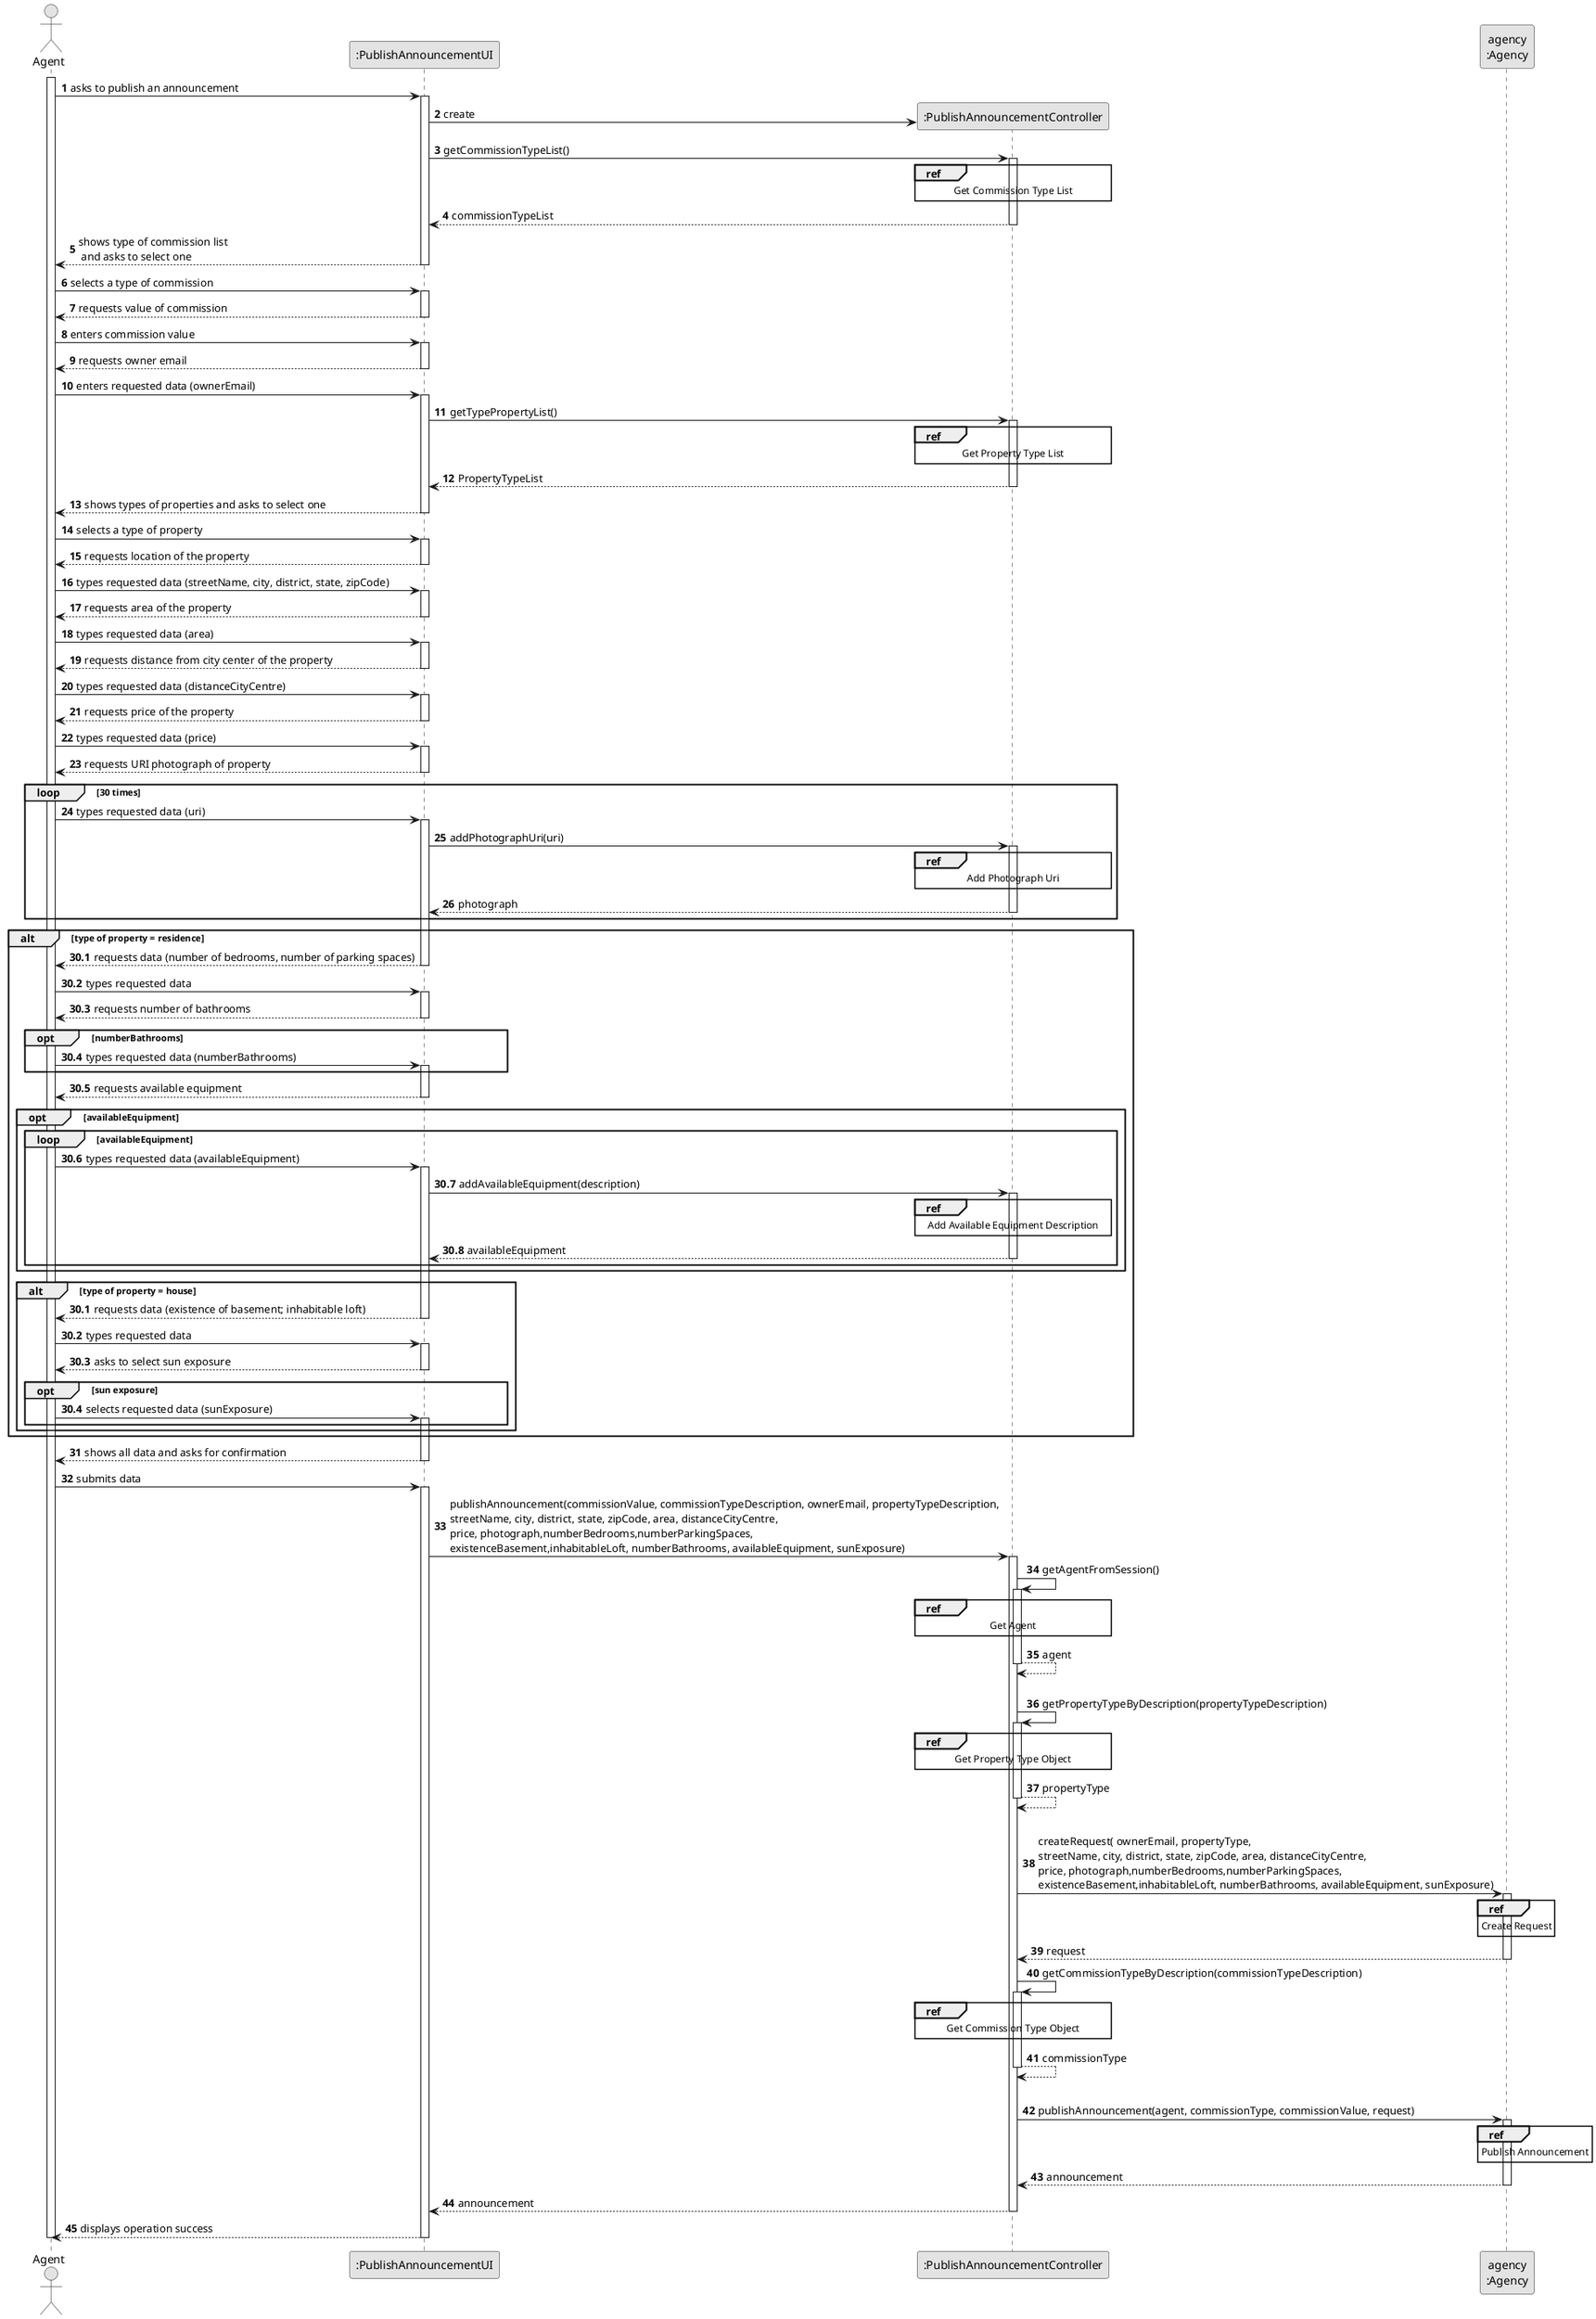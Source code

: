 @startuml
skinparam monochrome true
skinparam packageStyle rectangle
skinparam shadowing false

autonumber

'hide footbox
actor "Agent" as ADM
participant ":PublishAnnouncementUI" as UI
participant ":PublishAnnouncementController" as CTRL
participant "agency\n:Agency" as AGENCY



activate ADM

            ADM -> UI : asks to publish an announcement
            activate UI

                UI -> CTRL** : create

                UI -> CTRL : getCommissionTypeList()

                    ref over CTRL
                                Get Commission Type List
                    end ref

                    activate CTRL

                    CTRL --> UI : commissionTypeList
                deactivate CTRL

                UI --> ADM : shows type of commission list\n and asks to select one

            deactivate UI

            ADM -> UI : selects a type of commission
            activate UI


            UI --> ADM : requests value of commission
            deactivate UI

            ADM -> UI : enters commission value
            activate UI


            UI --> ADM : requests owner email
            deactivate UI

            ADM -> UI : enters requested data (ownerEmail)
            activate UI


            UI -> CTRL : getTypePropertyList()

            ref over CTRL
                        Get Property Type List
            end ref

            activate CTRL

            CTRL --> UI : PropertyTypeList
            deactivate CTRL


        UI --> ADM : shows types of properties and asks to select one
        deactivate UI

        ADM -> UI : selects a type of property
        activate UI


        UI --> ADM : requests location of the property
        deactivate UI

        ADM -> UI : types requested data (streetName, city, district, state, zipCode)
        activate UI


        UI --> ADM :  requests area of the property
        deactivate UI

        ADM -> UI : types requested data (area)
        activate UI


        UI --> ADM :  requests distance from city center of the property
        deactivate UI

        ADM -> UI : types requested data (distanceCityCentre)
        activate UI

        UI --> ADM :  requests price of the property
        deactivate UI

        ADM -> UI : types requested data (price)
        activate UI

        UI --> ADM : requests URI photograph of property
            deactivate UI


                loop  30 times

                    ADM -> UI : types requested data (uri)
                    activate UI

                    UI -> CTRL : addPhotographUri(uri)
                    activate CTRL

                    ref over CTRL
                        Add Photograph Uri
                    end ref

                     CTRL --> UI : photograph
                    deactivate CTRL
                end loop


 alt type of property = residence

        autonumber 30.1
        UI --> ADM : requests data (number of bedrooms, number of parking spaces)
        deactivate UI

        ADM -> UI : types requested data
        activate UI



        UI --> ADM : requests number of bathrooms
        deactivate UI

                opt numberBathrooms
                ADM -> UI : types requested data (numberBathrooms)
                activate UI
                end opt

        UI --> ADM : requests available equipment
        deactivate UI

                opt availableEquipment
                        loop availableEquipment
                            ADM -> UI : types requested data (availableEquipment)
                            activate UI

                            UI -> CTRL : addAvailableEquipment(description)
                            activate CTRL

                                ref over CTRL
                                Add Available Equipment Description
                                end

                            CTRL --> UI : availableEquipment
                            deactivate CTRL
                        end loop
                 end opt

        alt type of property = house

        autonumber 30.1
        UI --> ADM : requests data (existence of basement; inhabitable loft)
        deactivate UI

        ADM -> UI : types requested data
        activate UI

            UI --> ADM : asks to select sun exposure
            deactivate UI

            opt sun exposure
            ADM -> UI : selects requested data (sunExposure)
            activate UI
            end opt

         end
     end

    autonumber 31
    UI --> ADM : shows all data and asks for confirmation
        deactivate UI

    ADM -> UI : submits data
    activate UI

        UI -> CTRL : publishAnnouncement(commissionValue, commissionTypeDescription, ownerEmail, propertyTypeDescription,\nstreetName, city, district, state, zipCode, area, distanceCityCentre,\nprice, photograph,numberBedrooms,numberParkingSpaces,\nexistenceBasement,inhabitableLoft, numberBathrooms, availableEquipment, sunExposure)
        activate CTRL

        CTRL -> CTRL : getAgentFromSession()

            ref over CTRL
                Get Agent
            end ref

            activate CTRL

        CTRL --> CTRL : agent
        deactivate CTRL

            |||
          CTRL-> CTRL : getPropertyTypeByDescription(propertyTypeDescription)
                activate CTRL
                    ref over CTRL
                    Get Property Type Object
                    end ref
                CTRL -->  CTRL: propertyType
                deactivate CTRL

        |||
        CTRL -> AGENCY : createRequest( ownerEmail, propertyType,\nstreetName, city, district, state, zipCode, area, distanceCityCentre,\nprice, photograph,numberBedrooms,numberParkingSpaces,\nexistenceBasement,inhabitableLoft, numberBathrooms, availableEquipment, sunExposure)
        activate AGENCY

        ref over AGENCY
        Create Request
        end ref

        AGENCY -->CTRL : request

        deactivate AGENCY

        CTRL -> CTRL : getCommissionTypeByDescription(commissionTypeDescription)
        activate CTRL
            ref over CTRL
            Get Commission Type Object
            end ref
        CTRL --> CTRL : commissionType
        deactivate CTRL

            |||
            CTRL -> AGENCY: publishAnnouncement(agent, commissionType, commissionValue, request)

                ref over AGENCY
                    Publish Announcement
                end ref

                activate AGENCY

            AGENCY --> CTRL: announcement
            deactivate AGENCY

            CTRL --> UI: announcement
            deactivate CTRL

            UI --> ADM: displays operation success
            deactivate UI

deactivate ADM

@enduml